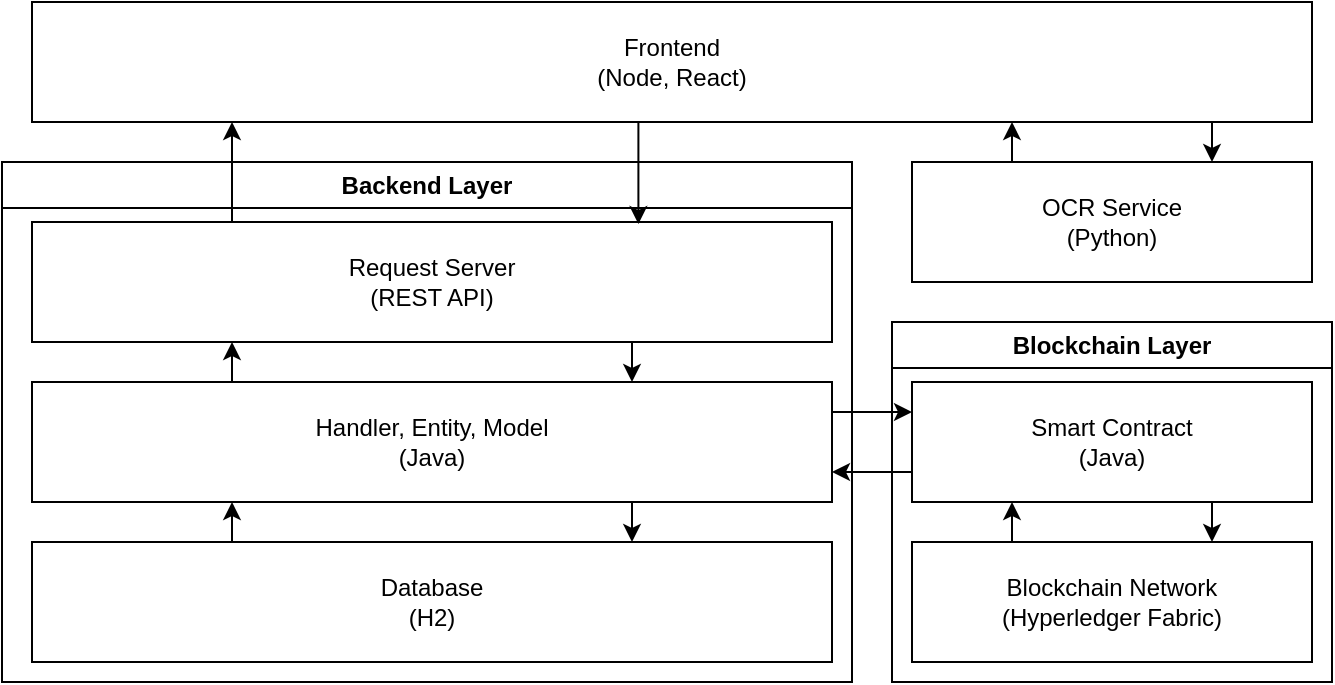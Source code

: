 <mxfile version="20.7.3" type="device"><diagram id="cvZ9SIq7hxSaTM2lCNq6" name="Page-1"><mxGraphModel dx="819" dy="451" grid="1" gridSize="10" guides="1" tooltips="1" connect="1" arrows="1" fold="1" page="1" pageScale="1" pageWidth="850" pageHeight="1100" math="0" shadow="0"><root><mxCell id="0"/><mxCell id="1" parent="0"/><mxCell id="tgchVUMliZ4eyjGusjq4-1" value="Frontend&lt;br&gt;(Node, React)" style="rounded=0;whiteSpace=wrap;html=1;" parent="1" vertex="1"><mxGeometry x="80" y="120" width="640" height="60" as="geometry"/></mxCell><mxCell id="tgchVUMliZ4eyjGusjq4-18" style="edgeStyle=orthogonalEdgeStyle;rounded=0;orthogonalLoop=1;jettySize=auto;html=1;exitX=0.75;exitY=1;exitDx=0;exitDy=0;entryX=0.75;entryY=0;entryDx=0;entryDy=0;startArrow=none;startFill=0;endArrow=classic;endFill=1;" parent="1" source="tgchVUMliZ4eyjGusjq4-2" target="tgchVUMliZ4eyjGusjq4-5" edge="1"><mxGeometry relative="1" as="geometry"/></mxCell><mxCell id="tgchVUMliZ4eyjGusjq4-2" value="Request Server&lt;br&gt;(REST API)" style="rounded=0;whiteSpace=wrap;html=1;" parent="1" vertex="1"><mxGeometry x="80" y="230" width="400" height="60" as="geometry"/></mxCell><mxCell id="tgchVUMliZ4eyjGusjq4-6" style="edgeStyle=orthogonalEdgeStyle;rounded=0;orthogonalLoop=1;jettySize=auto;html=1;exitX=0.25;exitY=0;exitDx=0;exitDy=0;" parent="1" source="tgchVUMliZ4eyjGusjq4-4" edge="1"><mxGeometry relative="1" as="geometry"><mxPoint x="570" y="180" as="targetPoint"/><Array as="points"><mxPoint x="570" y="181"/></Array></mxGeometry></mxCell><mxCell id="tgchVUMliZ4eyjGusjq4-10" style="edgeStyle=orthogonalEdgeStyle;rounded=0;orthogonalLoop=1;jettySize=auto;html=1;exitX=0.75;exitY=0;exitDx=0;exitDy=0;entryX=0.92;entryY=1;entryDx=0;entryDy=0;entryPerimeter=0;startArrow=classic;startFill=1;endArrow=none;endFill=0;" parent="1" source="tgchVUMliZ4eyjGusjq4-4" target="tgchVUMliZ4eyjGusjq4-1" edge="1"><mxGeometry relative="1" as="geometry"><Array as="points"><mxPoint x="670" y="180"/></Array></mxGeometry></mxCell><mxCell id="tgchVUMliZ4eyjGusjq4-4" value="OCR Service&lt;br&gt;(Python)" style="rounded=0;whiteSpace=wrap;html=1;" parent="1" vertex="1"><mxGeometry x="520" y="200" width="200" height="60" as="geometry"/></mxCell><mxCell id="tgchVUMliZ4eyjGusjq4-17" style="edgeStyle=orthogonalEdgeStyle;rounded=0;orthogonalLoop=1;jettySize=auto;html=1;exitX=0.25;exitY=0;exitDx=0;exitDy=0;entryX=0.25;entryY=1;entryDx=0;entryDy=0;startArrow=none;startFill=0;endArrow=classic;endFill=1;" parent="1" source="tgchVUMliZ4eyjGusjq4-5" target="tgchVUMliZ4eyjGusjq4-2" edge="1"><mxGeometry relative="1" as="geometry"/></mxCell><mxCell id="tgchVUMliZ4eyjGusjq4-24" style="edgeStyle=orthogonalEdgeStyle;rounded=0;orthogonalLoop=1;jettySize=auto;html=1;exitX=0.75;exitY=1;exitDx=0;exitDy=0;entryX=0.75;entryY=0;entryDx=0;entryDy=0;startArrow=none;startFill=0;endArrow=classic;endFill=1;" parent="1" source="tgchVUMliZ4eyjGusjq4-5" target="tgchVUMliZ4eyjGusjq4-22" edge="1"><mxGeometry relative="1" as="geometry"/></mxCell><mxCell id="tgchVUMliZ4eyjGusjq4-5" value="Handler, Entity, Model&lt;br&gt;(Java)" style="rounded=0;whiteSpace=wrap;html=1;" parent="1" vertex="1"><mxGeometry x="80" y="310" width="400" height="60" as="geometry"/></mxCell><mxCell id="q9XK8jDDl05nGJZmmI34-3" style="edgeStyle=orthogonalEdgeStyle;rounded=0;orthogonalLoop=1;jettySize=auto;html=1;exitX=0.25;exitY=0;exitDx=0;exitDy=0;entryX=0.25;entryY=1;entryDx=0;entryDy=0;" parent="1" source="tgchVUMliZ4eyjGusjq4-15" target="tgchVUMliZ4eyjGusjq4-25" edge="1"><mxGeometry relative="1" as="geometry"/></mxCell><mxCell id="tgchVUMliZ4eyjGusjq4-15" value="Blockchain Network&lt;br&gt;(Hyperledger Fabric)" style="rounded=0;whiteSpace=wrap;html=1;" parent="1" vertex="1"><mxGeometry x="520" y="390" width="200" height="60" as="geometry"/></mxCell><mxCell id="tgchVUMliZ4eyjGusjq4-23" style="edgeStyle=orthogonalEdgeStyle;rounded=0;orthogonalLoop=1;jettySize=auto;html=1;exitX=0.25;exitY=0;exitDx=0;exitDy=0;entryX=0.25;entryY=1;entryDx=0;entryDy=0;startArrow=none;startFill=0;endArrow=classic;endFill=1;" parent="1" source="tgchVUMliZ4eyjGusjq4-22" target="tgchVUMliZ4eyjGusjq4-5" edge="1"><mxGeometry relative="1" as="geometry"/></mxCell><mxCell id="tgchVUMliZ4eyjGusjq4-22" value="Database&lt;br&gt;(H2)" style="rounded=0;whiteSpace=wrap;html=1;" parent="1" vertex="1"><mxGeometry x="80" y="390" width="400" height="60" as="geometry"/></mxCell><mxCell id="q9XK8jDDl05nGJZmmI34-4" style="edgeStyle=orthogonalEdgeStyle;rounded=0;orthogonalLoop=1;jettySize=auto;html=1;exitX=0.75;exitY=1;exitDx=0;exitDy=0;entryX=0.75;entryY=0;entryDx=0;entryDy=0;" parent="1" source="tgchVUMliZ4eyjGusjq4-25" target="tgchVUMliZ4eyjGusjq4-15" edge="1"><mxGeometry relative="1" as="geometry"/></mxCell><mxCell id="tgchVUMliZ4eyjGusjq4-25" value="Smart Contract&lt;br&gt;(Java)" style="rounded=0;whiteSpace=wrap;html=1;" parent="1" vertex="1"><mxGeometry x="520" y="310" width="200" height="60" as="geometry"/></mxCell><mxCell id="oK410lLYY3bqIeWhAMsI-1" value="Backend Layer" style="swimlane;whiteSpace=wrap;html=1;" vertex="1" parent="1"><mxGeometry x="65" y="200" width="425" height="260" as="geometry"/></mxCell><mxCell id="tgchVUMliZ4eyjGusjq4-12" style="edgeStyle=orthogonalEdgeStyle;rounded=0;orthogonalLoop=1;jettySize=auto;html=1;exitX=0.25;exitY=0;exitDx=0;exitDy=0;startArrow=none;startFill=0;endArrow=classic;endFill=1;" parent="1" source="tgchVUMliZ4eyjGusjq4-2" edge="1"><mxGeometry relative="1" as="geometry"><mxPoint x="180" y="180" as="targetPoint"/></mxGeometry></mxCell><mxCell id="tgchVUMliZ4eyjGusjq4-13" style="edgeStyle=orthogonalEdgeStyle;rounded=0;orthogonalLoop=1;jettySize=auto;html=1;exitX=0.5;exitY=1;exitDx=0;exitDy=0;entryX=0.758;entryY=0.017;entryDx=0;entryDy=0;startArrow=none;startFill=0;endArrow=classic;endFill=1;entryPerimeter=0;" parent="1" source="tgchVUMliZ4eyjGusjq4-1" target="tgchVUMliZ4eyjGusjq4-2" edge="1"><mxGeometry relative="1" as="geometry"><Array as="points"><mxPoint x="383" y="180"/></Array></mxGeometry></mxCell><mxCell id="oK410lLYY3bqIeWhAMsI-6" value="Blockchain Layer" style="swimlane;whiteSpace=wrap;html=1;" vertex="1" parent="1"><mxGeometry x="510" y="280" width="220" height="180" as="geometry"/></mxCell><mxCell id="q9XK8jDDl05nGJZmmI34-1" style="edgeStyle=orthogonalEdgeStyle;rounded=0;orthogonalLoop=1;jettySize=auto;html=1;exitX=1;exitY=0.25;exitDx=0;exitDy=0;entryX=0;entryY=0.25;entryDx=0;entryDy=0;" parent="1" source="tgchVUMliZ4eyjGusjq4-5" target="tgchVUMliZ4eyjGusjq4-25" edge="1"><mxGeometry relative="1" as="geometry"><mxPoint x="500" y="325" as="sourcePoint"/></mxGeometry></mxCell><mxCell id="q9XK8jDDl05nGJZmmI34-2" style="edgeStyle=orthogonalEdgeStyle;rounded=0;orthogonalLoop=1;jettySize=auto;html=1;exitX=0;exitY=0.75;exitDx=0;exitDy=0;entryX=1;entryY=0.75;entryDx=0;entryDy=0;" parent="1" source="tgchVUMliZ4eyjGusjq4-25" target="tgchVUMliZ4eyjGusjq4-5" edge="1"><mxGeometry relative="1" as="geometry"><mxPoint x="500" y="355" as="targetPoint"/></mxGeometry></mxCell></root></mxGraphModel></diagram></mxfile>